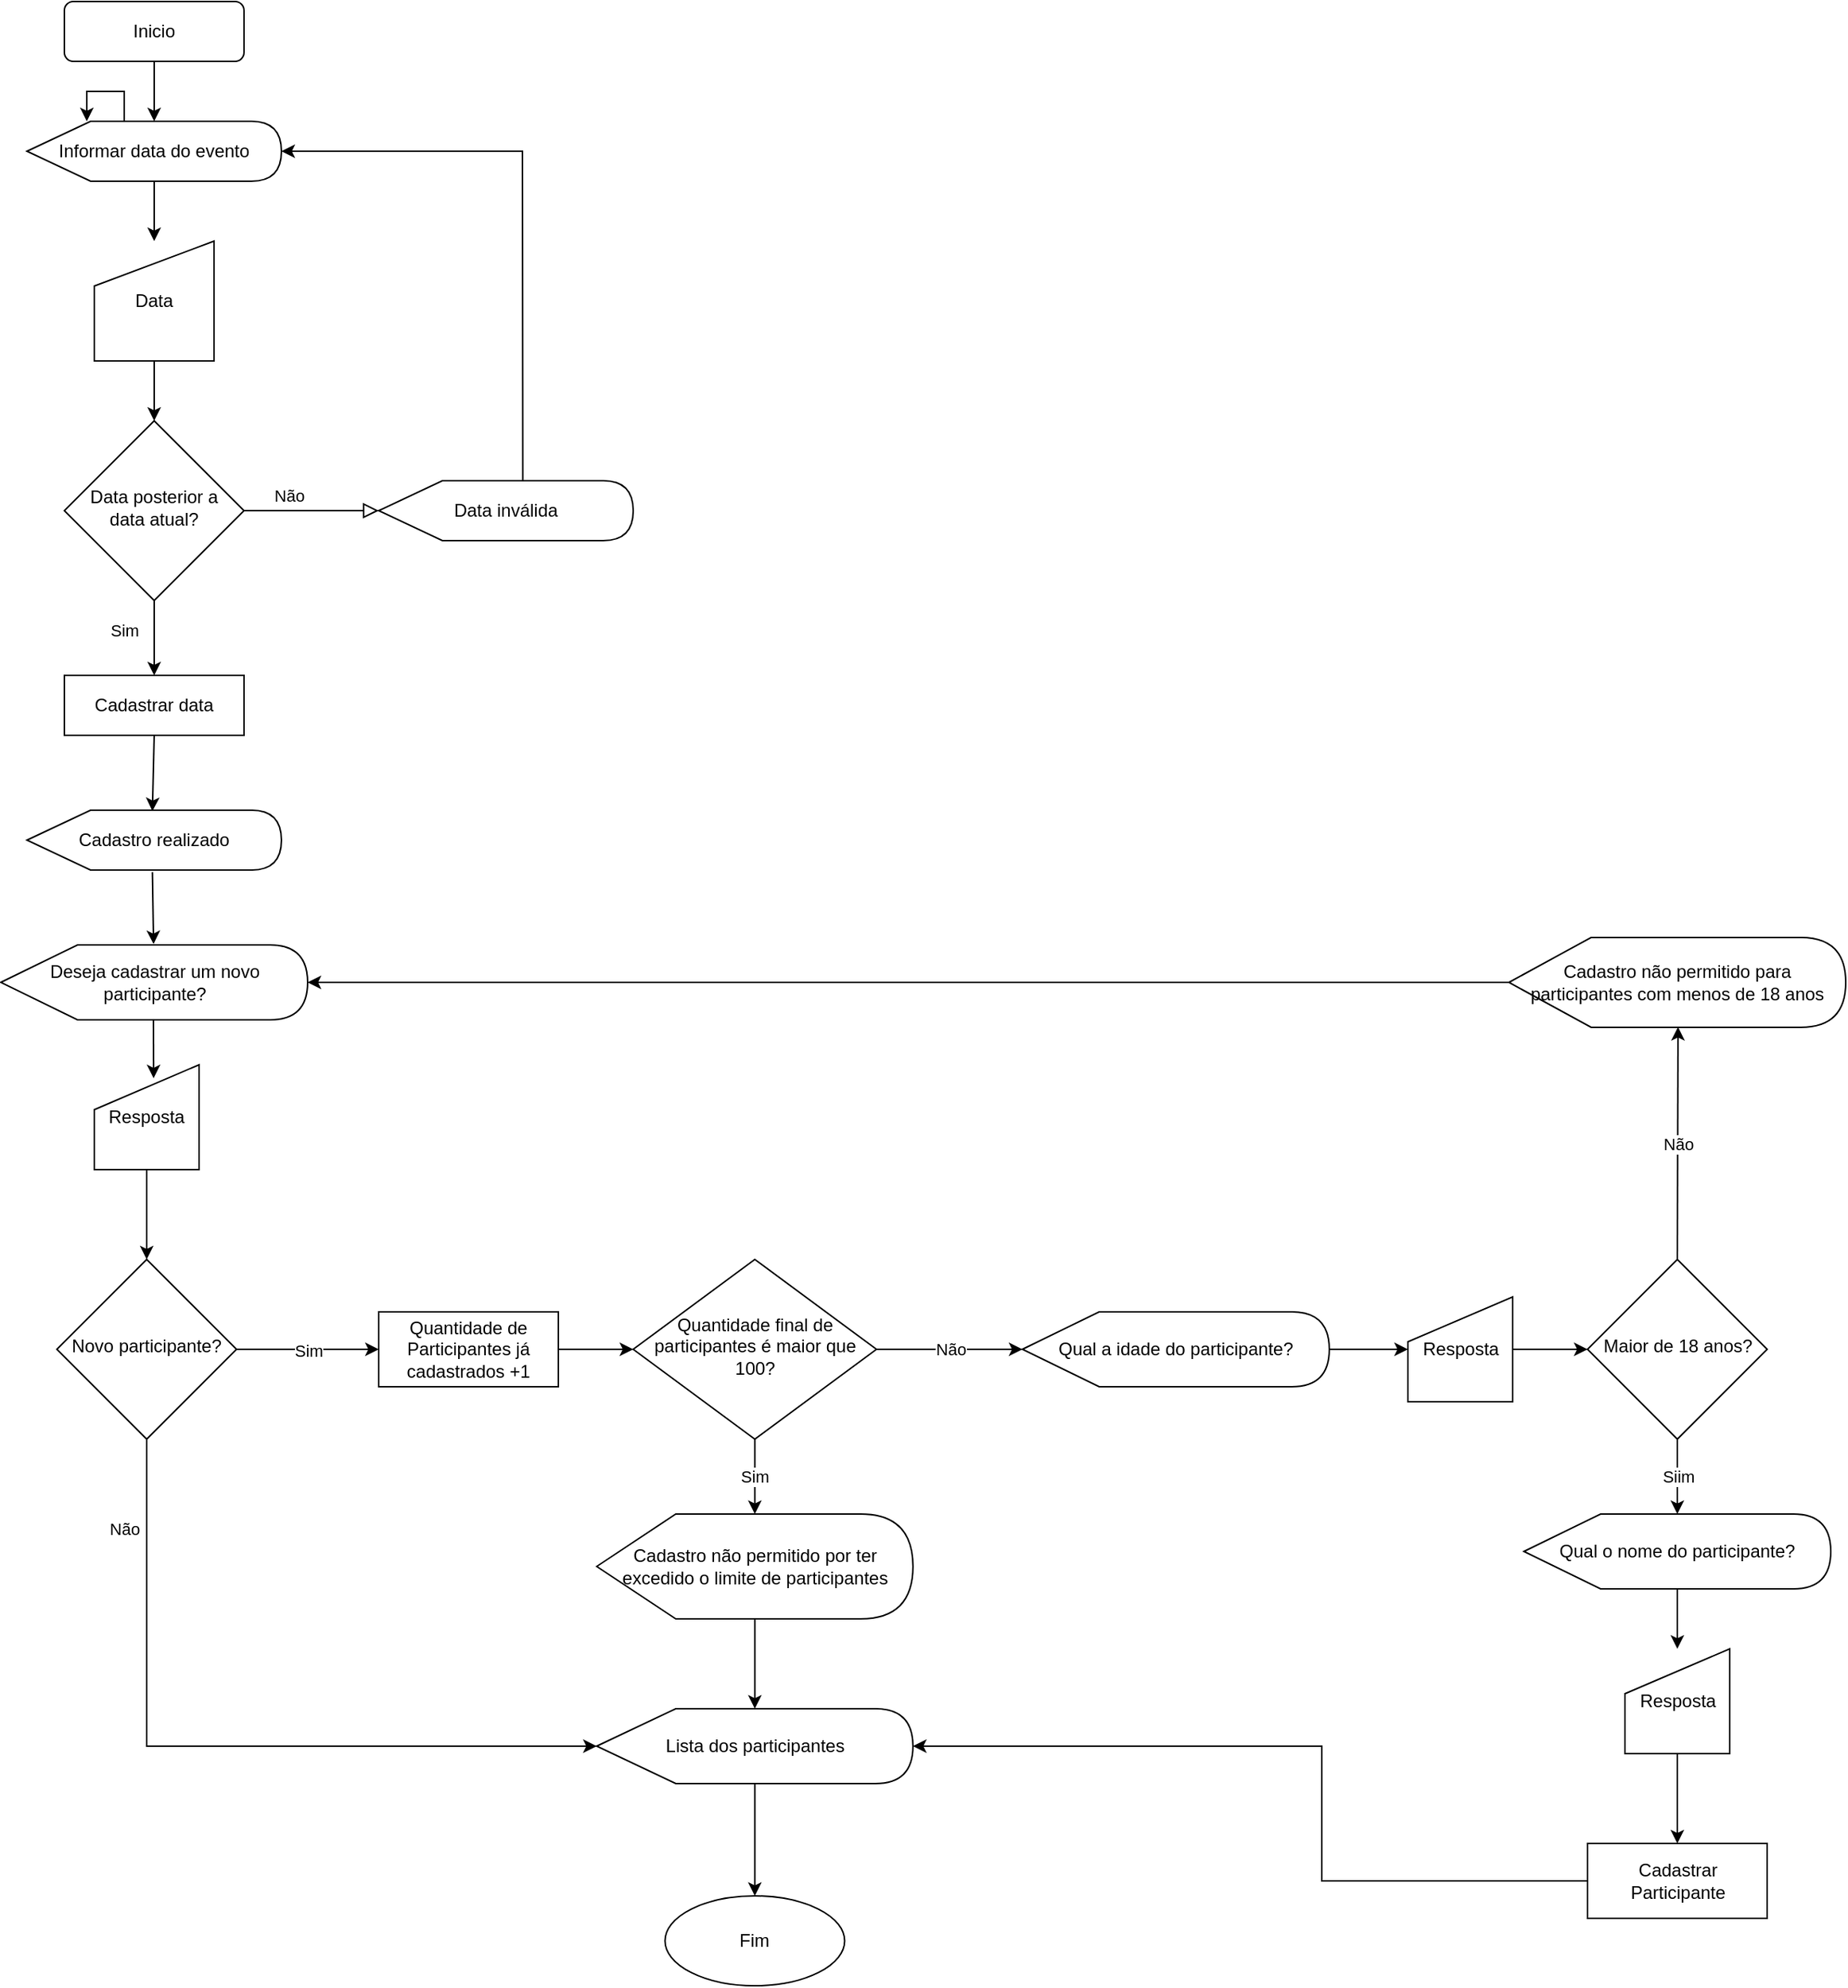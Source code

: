 <mxfile version="16.3.0" type="github">
  <diagram id="C5RBs43oDa-KdzZeNtuy" name="Page-1">
    <mxGraphModel dx="1038" dy="579" grid="1" gridSize="10" guides="1" tooltips="1" connect="1" arrows="1" fold="1" page="1" pageScale="1" pageWidth="3300" pageHeight="4681" math="0" shadow="0">
      <root>
        <mxCell id="WIyWlLk6GJQsqaUBKTNV-0" />
        <mxCell id="WIyWlLk6GJQsqaUBKTNV-1" parent="WIyWlLk6GJQsqaUBKTNV-0" />
        <mxCell id="Ayx8UKwLZl4_eoQ2Mf-4-32" value="" style="endArrow=classic;html=1;rounded=0;entryX=0.566;entryY=0.129;entryDx=0;entryDy=0;entryPerimeter=0;" edge="1" parent="WIyWlLk6GJQsqaUBKTNV-1" target="Ayx8UKwLZl4_eoQ2Mf-4-30">
          <mxGeometry width="50" height="50" relative="1" as="geometry">
            <mxPoint x="219.5" y="760" as="sourcePoint" />
            <mxPoint x="219.5" y="840" as="targetPoint" />
          </mxGeometry>
        </mxCell>
        <mxCell id="Ayx8UKwLZl4_eoQ2Mf-4-19" value="" style="edgeStyle=orthogonalEdgeStyle;rounded=0;orthogonalLoop=1;jettySize=auto;html=1;" edge="1" parent="WIyWlLk6GJQsqaUBKTNV-1" source="WIyWlLk6GJQsqaUBKTNV-3" target="Ayx8UKwLZl4_eoQ2Mf-4-0">
          <mxGeometry relative="1" as="geometry" />
        </mxCell>
        <mxCell id="WIyWlLk6GJQsqaUBKTNV-3" value="Inicio" style="rounded=1;whiteSpace=wrap;html=1;fontSize=12;glass=0;strokeWidth=1;shadow=0;" parent="WIyWlLk6GJQsqaUBKTNV-1" vertex="1">
          <mxGeometry x="160" y="80" width="120" height="40" as="geometry" />
        </mxCell>
        <mxCell id="WIyWlLk6GJQsqaUBKTNV-5" value="Não" style="edgeStyle=orthogonalEdgeStyle;rounded=0;html=1;jettySize=auto;orthogonalLoop=1;fontSize=11;endArrow=block;endFill=0;endSize=8;strokeWidth=1;shadow=0;labelBackgroundColor=none;" parent="WIyWlLk6GJQsqaUBKTNV-1" edge="1">
          <mxGeometry x="0.2" y="10" relative="1" as="geometry">
            <mxPoint as="offset" />
            <mxPoint x="220" y="420" as="sourcePoint" />
            <mxPoint x="370" y="420" as="targetPoint" />
          </mxGeometry>
        </mxCell>
        <mxCell id="WIyWlLk6GJQsqaUBKTNV-6" value="Data posterior a data atual?" style="rhombus;whiteSpace=wrap;html=1;shadow=0;fontFamily=Helvetica;fontSize=12;align=center;strokeWidth=1;spacing=6;spacingTop=-4;" parent="WIyWlLk6GJQsqaUBKTNV-1" vertex="1">
          <mxGeometry x="160" y="360" width="120" height="120" as="geometry" />
        </mxCell>
        <mxCell id="Ayx8UKwLZl4_eoQ2Mf-4-2" value="" style="edgeStyle=orthogonalEdgeStyle;rounded=0;orthogonalLoop=1;jettySize=auto;html=1;entryX=0;entryY=0;entryDx=40;entryDy=0;entryPerimeter=0;" edge="1" parent="WIyWlLk6GJQsqaUBKTNV-1" target="Ayx8UKwLZl4_eoQ2Mf-4-0">
          <mxGeometry relative="1" as="geometry">
            <mxPoint x="220" y="170" as="sourcePoint" />
          </mxGeometry>
        </mxCell>
        <mxCell id="Ayx8UKwLZl4_eoQ2Mf-4-18" value="" style="edgeStyle=orthogonalEdgeStyle;rounded=0;orthogonalLoop=1;jettySize=auto;html=1;" edge="1" parent="WIyWlLk6GJQsqaUBKTNV-1" source="Ayx8UKwLZl4_eoQ2Mf-4-0" target="Ayx8UKwLZl4_eoQ2Mf-4-3">
          <mxGeometry relative="1" as="geometry" />
        </mxCell>
        <mxCell id="Ayx8UKwLZl4_eoQ2Mf-4-0" value="Informar data do evento" style="shape=display;whiteSpace=wrap;html=1;" vertex="1" parent="WIyWlLk6GJQsqaUBKTNV-1">
          <mxGeometry x="135" y="160" width="170" height="40" as="geometry" />
        </mxCell>
        <mxCell id="Ayx8UKwLZl4_eoQ2Mf-4-20" value="" style="edgeStyle=orthogonalEdgeStyle;rounded=0;orthogonalLoop=1;jettySize=auto;html=1;" edge="1" parent="WIyWlLk6GJQsqaUBKTNV-1" source="Ayx8UKwLZl4_eoQ2Mf-4-3" target="WIyWlLk6GJQsqaUBKTNV-6">
          <mxGeometry relative="1" as="geometry" />
        </mxCell>
        <mxCell id="Ayx8UKwLZl4_eoQ2Mf-4-3" value="Data" style="shape=manualInput;whiteSpace=wrap;html=1;" vertex="1" parent="WIyWlLk6GJQsqaUBKTNV-1">
          <mxGeometry x="180" y="240" width="80" height="80" as="geometry" />
        </mxCell>
        <mxCell id="Ayx8UKwLZl4_eoQ2Mf-4-21" value="Data inválida" style="shape=display;whiteSpace=wrap;html=1;" vertex="1" parent="WIyWlLk6GJQsqaUBKTNV-1">
          <mxGeometry x="370" y="400" width="170" height="40" as="geometry" />
        </mxCell>
        <mxCell id="Ayx8UKwLZl4_eoQ2Mf-4-22" value="" style="endArrow=classic;html=1;rounded=0;entryX=1;entryY=0.5;entryDx=0;entryDy=0;entryPerimeter=0;exitX=0;exitY=0;exitDx=96.25;exitDy=0;exitPerimeter=0;" edge="1" parent="WIyWlLk6GJQsqaUBKTNV-1" source="Ayx8UKwLZl4_eoQ2Mf-4-21" target="Ayx8UKwLZl4_eoQ2Mf-4-0">
          <mxGeometry width="50" height="50" relative="1" as="geometry">
            <mxPoint x="414" y="380" as="sourcePoint" />
            <mxPoint x="464" y="330" as="targetPoint" />
            <Array as="points">
              <mxPoint x="466" y="180" />
            </Array>
          </mxGeometry>
        </mxCell>
        <mxCell id="Ayx8UKwLZl4_eoQ2Mf-4-23" value="Cadastro realizado" style="shape=display;whiteSpace=wrap;html=1;" vertex="1" parent="WIyWlLk6GJQsqaUBKTNV-1">
          <mxGeometry x="135" y="620" width="170" height="40" as="geometry" />
        </mxCell>
        <mxCell id="Ayx8UKwLZl4_eoQ2Mf-4-24" value="Sim" style="endArrow=classic;html=1;rounded=0;exitX=0.5;exitY=1;exitDx=0;exitDy=0;" edge="1" parent="WIyWlLk6GJQsqaUBKTNV-1" source="WIyWlLk6GJQsqaUBKTNV-6">
          <mxGeometry x="-0.2" y="-20" width="50" height="50" relative="1" as="geometry">
            <mxPoint x="390" y="520" as="sourcePoint" />
            <mxPoint x="220" y="530" as="targetPoint" />
            <mxPoint as="offset" />
          </mxGeometry>
        </mxCell>
        <mxCell id="Ayx8UKwLZl4_eoQ2Mf-4-25" value="Cadastrar data" style="rounded=0;whiteSpace=wrap;html=1;" vertex="1" parent="WIyWlLk6GJQsqaUBKTNV-1">
          <mxGeometry x="160" y="530" width="120" height="40" as="geometry" />
        </mxCell>
        <mxCell id="Ayx8UKwLZl4_eoQ2Mf-4-26" value="" style="endArrow=classic;html=1;rounded=0;exitX=0.5;exitY=1;exitDx=0;exitDy=0;entryX=0.493;entryY=0.015;entryDx=0;entryDy=0;entryPerimeter=0;" edge="1" parent="WIyWlLk6GJQsqaUBKTNV-1" source="Ayx8UKwLZl4_eoQ2Mf-4-25" target="Ayx8UKwLZl4_eoQ2Mf-4-23">
          <mxGeometry width="50" height="50" relative="1" as="geometry">
            <mxPoint x="390" y="720" as="sourcePoint" />
            <mxPoint x="220" y="610" as="targetPoint" />
          </mxGeometry>
        </mxCell>
        <mxCell id="Ayx8UKwLZl4_eoQ2Mf-4-28" value="Deseja cadastrar um novo participante?" style="shape=display;whiteSpace=wrap;html=1;" vertex="1" parent="WIyWlLk6GJQsqaUBKTNV-1">
          <mxGeometry x="117.5" y="710" width="205" height="50" as="geometry" />
        </mxCell>
        <mxCell id="Ayx8UKwLZl4_eoQ2Mf-4-35" value="" style="edgeStyle=orthogonalEdgeStyle;rounded=0;orthogonalLoop=1;jettySize=auto;html=1;" edge="1" parent="WIyWlLk6GJQsqaUBKTNV-1" source="Ayx8UKwLZl4_eoQ2Mf-4-30" target="Ayx8UKwLZl4_eoQ2Mf-4-34">
          <mxGeometry relative="1" as="geometry" />
        </mxCell>
        <mxCell id="Ayx8UKwLZl4_eoQ2Mf-4-30" value="Resposta" style="shape=manualInput;whiteSpace=wrap;html=1;" vertex="1" parent="WIyWlLk6GJQsqaUBKTNV-1">
          <mxGeometry x="180" y="790" width="70" height="70" as="geometry" />
        </mxCell>
        <mxCell id="Ayx8UKwLZl4_eoQ2Mf-4-31" value="" style="endArrow=classic;html=1;rounded=0;exitX=0.493;exitY=1.035;exitDx=0;exitDy=0;exitPerimeter=0;entryX=0.498;entryY=-0.012;entryDx=0;entryDy=0;entryPerimeter=0;" edge="1" parent="WIyWlLk6GJQsqaUBKTNV-1" source="Ayx8UKwLZl4_eoQ2Mf-4-23" target="Ayx8UKwLZl4_eoQ2Mf-4-28">
          <mxGeometry width="50" height="50" relative="1" as="geometry">
            <mxPoint x="219.5" y="700.8" as="sourcePoint" />
            <mxPoint x="220" y="660.8" as="targetPoint" />
          </mxGeometry>
        </mxCell>
        <mxCell id="Ayx8UKwLZl4_eoQ2Mf-4-45" value="Sim" style="edgeStyle=orthogonalEdgeStyle;rounded=0;orthogonalLoop=1;jettySize=auto;html=1;" edge="1" parent="WIyWlLk6GJQsqaUBKTNV-1" source="Ayx8UKwLZl4_eoQ2Mf-4-34">
          <mxGeometry relative="1" as="geometry">
            <mxPoint x="370" y="980" as="targetPoint" />
          </mxGeometry>
        </mxCell>
        <mxCell id="Ayx8UKwLZl4_eoQ2Mf-4-34" value="Novo participante?" style="rhombus;whiteSpace=wrap;html=1;shadow=0;fontFamily=Helvetica;fontSize=12;align=center;strokeWidth=1;spacing=6;spacingTop=-4;" vertex="1" parent="WIyWlLk6GJQsqaUBKTNV-1">
          <mxGeometry x="155" y="920" width="120" height="120" as="geometry" />
        </mxCell>
        <mxCell id="Ayx8UKwLZl4_eoQ2Mf-4-40" value="" style="edgeStyle=orthogonalEdgeStyle;rounded=0;orthogonalLoop=1;jettySize=auto;html=1;" edge="1" parent="WIyWlLk6GJQsqaUBKTNV-1" source="Ayx8UKwLZl4_eoQ2Mf-4-37" target="Ayx8UKwLZl4_eoQ2Mf-4-39">
          <mxGeometry relative="1" as="geometry" />
        </mxCell>
        <mxCell id="Ayx8UKwLZl4_eoQ2Mf-4-37" value="Qual a idade do participante?" style="shape=display;whiteSpace=wrap;html=1;" vertex="1" parent="WIyWlLk6GJQsqaUBKTNV-1">
          <mxGeometry x="800" y="955" width="205" height="50" as="geometry" />
        </mxCell>
        <mxCell id="Ayx8UKwLZl4_eoQ2Mf-4-42" value="" style="edgeStyle=orthogonalEdgeStyle;rounded=0;orthogonalLoop=1;jettySize=auto;html=1;" edge="1" parent="WIyWlLk6GJQsqaUBKTNV-1" source="Ayx8UKwLZl4_eoQ2Mf-4-39" target="Ayx8UKwLZl4_eoQ2Mf-4-41">
          <mxGeometry relative="1" as="geometry" />
        </mxCell>
        <mxCell id="Ayx8UKwLZl4_eoQ2Mf-4-39" value="Resposta" style="shape=manualInput;whiteSpace=wrap;html=1;" vertex="1" parent="WIyWlLk6GJQsqaUBKTNV-1">
          <mxGeometry x="1057.5" y="945" width="70" height="70" as="geometry" />
        </mxCell>
        <mxCell id="Ayx8UKwLZl4_eoQ2Mf-4-66" value="Siim" style="edgeStyle=orthogonalEdgeStyle;rounded=0;orthogonalLoop=1;jettySize=auto;html=1;" edge="1" parent="WIyWlLk6GJQsqaUBKTNV-1" source="Ayx8UKwLZl4_eoQ2Mf-4-41" target="Ayx8UKwLZl4_eoQ2Mf-4-61">
          <mxGeometry relative="1" as="geometry" />
        </mxCell>
        <mxCell id="Ayx8UKwLZl4_eoQ2Mf-4-41" value="Maior de 18 anos?" style="rhombus;whiteSpace=wrap;html=1;shadow=0;fontFamily=Helvetica;fontSize=12;align=center;strokeWidth=1;spacing=6;spacingTop=-4;" vertex="1" parent="WIyWlLk6GJQsqaUBKTNV-1">
          <mxGeometry x="1177.5" y="920" width="120" height="120" as="geometry" />
        </mxCell>
        <mxCell id="Ayx8UKwLZl4_eoQ2Mf-4-43" value="Cadastro não permitido para participantes com menos de 18 anos" style="shape=display;whiteSpace=wrap;html=1;size=0.244;" vertex="1" parent="WIyWlLk6GJQsqaUBKTNV-1">
          <mxGeometry x="1125" y="705" width="225" height="60" as="geometry" />
        </mxCell>
        <mxCell id="Ayx8UKwLZl4_eoQ2Mf-4-48" value="" style="edgeStyle=orthogonalEdgeStyle;rounded=0;orthogonalLoop=1;jettySize=auto;html=1;" edge="1" parent="WIyWlLk6GJQsqaUBKTNV-1" source="Ayx8UKwLZl4_eoQ2Mf-4-46" target="Ayx8UKwLZl4_eoQ2Mf-4-47">
          <mxGeometry relative="1" as="geometry" />
        </mxCell>
        <mxCell id="Ayx8UKwLZl4_eoQ2Mf-4-46" value="Quantidade de Participantes já cadastrados +1" style="rounded=0;whiteSpace=wrap;html=1;" vertex="1" parent="WIyWlLk6GJQsqaUBKTNV-1">
          <mxGeometry x="370" y="955" width="120" height="50" as="geometry" />
        </mxCell>
        <mxCell id="Ayx8UKwLZl4_eoQ2Mf-4-50" value="Sim" style="edgeStyle=orthogonalEdgeStyle;rounded=0;orthogonalLoop=1;jettySize=auto;html=1;" edge="1" parent="WIyWlLk6GJQsqaUBKTNV-1" source="Ayx8UKwLZl4_eoQ2Mf-4-47" target="Ayx8UKwLZl4_eoQ2Mf-4-49">
          <mxGeometry relative="1" as="geometry" />
        </mxCell>
        <mxCell id="Ayx8UKwLZl4_eoQ2Mf-4-51" value="Não" style="edgeStyle=orthogonalEdgeStyle;rounded=0;orthogonalLoop=1;jettySize=auto;html=1;" edge="1" parent="WIyWlLk6GJQsqaUBKTNV-1" source="Ayx8UKwLZl4_eoQ2Mf-4-47" target="Ayx8UKwLZl4_eoQ2Mf-4-37">
          <mxGeometry relative="1" as="geometry" />
        </mxCell>
        <mxCell id="Ayx8UKwLZl4_eoQ2Mf-4-47" value="Quantidade final de participantes é maior que 100?" style="rhombus;whiteSpace=wrap;html=1;shadow=0;fontFamily=Helvetica;fontSize=12;align=center;strokeWidth=1;spacing=6;spacingTop=-4;" vertex="1" parent="WIyWlLk6GJQsqaUBKTNV-1">
          <mxGeometry x="540" y="920" width="162.5" height="120" as="geometry" />
        </mxCell>
        <mxCell id="Ayx8UKwLZl4_eoQ2Mf-4-55" value="" style="edgeStyle=orthogonalEdgeStyle;rounded=0;orthogonalLoop=1;jettySize=auto;html=1;" edge="1" parent="WIyWlLk6GJQsqaUBKTNV-1" source="Ayx8UKwLZl4_eoQ2Mf-4-49" target="Ayx8UKwLZl4_eoQ2Mf-4-54">
          <mxGeometry relative="1" as="geometry" />
        </mxCell>
        <mxCell id="Ayx8UKwLZl4_eoQ2Mf-4-49" value="Cadastro não permitido por ter excedido o limite de participantes" style="shape=display;whiteSpace=wrap;html=1;" vertex="1" parent="WIyWlLk6GJQsqaUBKTNV-1">
          <mxGeometry x="515.63" y="1090" width="211.25" height="70" as="geometry" />
        </mxCell>
        <mxCell id="Ayx8UKwLZl4_eoQ2Mf-4-52" value="Não" style="endArrow=classic;html=1;rounded=0;exitX=0.5;exitY=0;exitDx=0;exitDy=0;entryX=0.502;entryY=0.996;entryDx=0;entryDy=0;entryPerimeter=0;" edge="1" parent="WIyWlLk6GJQsqaUBKTNV-1" source="Ayx8UKwLZl4_eoQ2Mf-4-41" target="Ayx8UKwLZl4_eoQ2Mf-4-43">
          <mxGeometry width="50" height="50" relative="1" as="geometry">
            <mxPoint x="1230" y="880" as="sourcePoint" />
            <mxPoint x="1280" y="830" as="targetPoint" />
          </mxGeometry>
        </mxCell>
        <mxCell id="Ayx8UKwLZl4_eoQ2Mf-4-53" value="" style="endArrow=classic;html=1;rounded=0;exitX=0;exitY=0.5;exitDx=0;exitDy=0;exitPerimeter=0;entryX=1;entryY=0.5;entryDx=0;entryDy=0;entryPerimeter=0;" edge="1" parent="WIyWlLk6GJQsqaUBKTNV-1" source="Ayx8UKwLZl4_eoQ2Mf-4-43" target="Ayx8UKwLZl4_eoQ2Mf-4-28">
          <mxGeometry width="50" height="50" relative="1" as="geometry">
            <mxPoint x="900" y="740" as="sourcePoint" />
            <mxPoint x="950" y="690" as="targetPoint" />
          </mxGeometry>
        </mxCell>
        <mxCell id="Ayx8UKwLZl4_eoQ2Mf-4-71" value="" style="edgeStyle=orthogonalEdgeStyle;rounded=0;orthogonalLoop=1;jettySize=auto;html=1;" edge="1" parent="WIyWlLk6GJQsqaUBKTNV-1" source="Ayx8UKwLZl4_eoQ2Mf-4-54" target="Ayx8UKwLZl4_eoQ2Mf-4-70">
          <mxGeometry relative="1" as="geometry" />
        </mxCell>
        <mxCell id="Ayx8UKwLZl4_eoQ2Mf-4-54" value="Lista dos participantes" style="shape=display;whiteSpace=wrap;html=1;" vertex="1" parent="WIyWlLk6GJQsqaUBKTNV-1">
          <mxGeometry x="515.62" y="1220" width="211.25" height="50" as="geometry" />
        </mxCell>
        <mxCell id="Ayx8UKwLZl4_eoQ2Mf-4-59" value="Não" style="endArrow=classic;html=1;rounded=0;entryX=0;entryY=0.5;entryDx=0;entryDy=0;entryPerimeter=0;exitX=0.5;exitY=1;exitDx=0;exitDy=0;" edge="1" parent="WIyWlLk6GJQsqaUBKTNV-1" source="Ayx8UKwLZl4_eoQ2Mf-4-34" target="Ayx8UKwLZl4_eoQ2Mf-4-54">
          <mxGeometry x="-0.763" y="-15" width="50" height="50" relative="1" as="geometry">
            <mxPoint x="190" y="1230" as="sourcePoint" />
            <mxPoint x="240" y="1180" as="targetPoint" />
            <Array as="points">
              <mxPoint x="215" y="1245" />
            </Array>
            <mxPoint as="offset" />
          </mxGeometry>
        </mxCell>
        <mxCell id="Ayx8UKwLZl4_eoQ2Mf-4-60" value="Cadastrar Participante" style="rounded=0;whiteSpace=wrap;html=1;" vertex="1" parent="WIyWlLk6GJQsqaUBKTNV-1">
          <mxGeometry x="1177.5" y="1310" width="120" height="50" as="geometry" />
        </mxCell>
        <mxCell id="Ayx8UKwLZl4_eoQ2Mf-4-67" value="" style="edgeStyle=orthogonalEdgeStyle;rounded=0;orthogonalLoop=1;jettySize=auto;html=1;" edge="1" parent="WIyWlLk6GJQsqaUBKTNV-1" source="Ayx8UKwLZl4_eoQ2Mf-4-61" target="Ayx8UKwLZl4_eoQ2Mf-4-62">
          <mxGeometry relative="1" as="geometry" />
        </mxCell>
        <mxCell id="Ayx8UKwLZl4_eoQ2Mf-4-61" value="Qual o nome do participante?" style="shape=display;whiteSpace=wrap;html=1;" vertex="1" parent="WIyWlLk6GJQsqaUBKTNV-1">
          <mxGeometry x="1135" y="1090" width="205" height="50" as="geometry" />
        </mxCell>
        <mxCell id="Ayx8UKwLZl4_eoQ2Mf-4-68" value="" style="edgeStyle=orthogonalEdgeStyle;rounded=0;orthogonalLoop=1;jettySize=auto;html=1;" edge="1" parent="WIyWlLk6GJQsqaUBKTNV-1" source="Ayx8UKwLZl4_eoQ2Mf-4-62" target="Ayx8UKwLZl4_eoQ2Mf-4-60">
          <mxGeometry relative="1" as="geometry" />
        </mxCell>
        <mxCell id="Ayx8UKwLZl4_eoQ2Mf-4-62" value="Resposta" style="shape=manualInput;whiteSpace=wrap;html=1;" vertex="1" parent="WIyWlLk6GJQsqaUBKTNV-1">
          <mxGeometry x="1202.5" y="1180" width="70" height="70" as="geometry" />
        </mxCell>
        <mxCell id="Ayx8UKwLZl4_eoQ2Mf-4-69" value="" style="endArrow=classic;html=1;rounded=0;exitX=0;exitY=0.5;exitDx=0;exitDy=0;entryX=1;entryY=0.5;entryDx=0;entryDy=0;entryPerimeter=0;" edge="1" parent="WIyWlLk6GJQsqaUBKTNV-1" source="Ayx8UKwLZl4_eoQ2Mf-4-60" target="Ayx8UKwLZl4_eoQ2Mf-4-54">
          <mxGeometry width="50" height="50" relative="1" as="geometry">
            <mxPoint x="870" y="1380" as="sourcePoint" />
            <mxPoint x="920" y="1330" as="targetPoint" />
            <Array as="points">
              <mxPoint x="1000" y="1335" />
              <mxPoint x="1000" y="1245" />
            </Array>
          </mxGeometry>
        </mxCell>
        <mxCell id="Ayx8UKwLZl4_eoQ2Mf-4-70" value="Fim" style="ellipse;whiteSpace=wrap;html=1;" vertex="1" parent="WIyWlLk6GJQsqaUBKTNV-1">
          <mxGeometry x="561.245" y="1345" width="120" height="60" as="geometry" />
        </mxCell>
      </root>
    </mxGraphModel>
  </diagram>
</mxfile>
